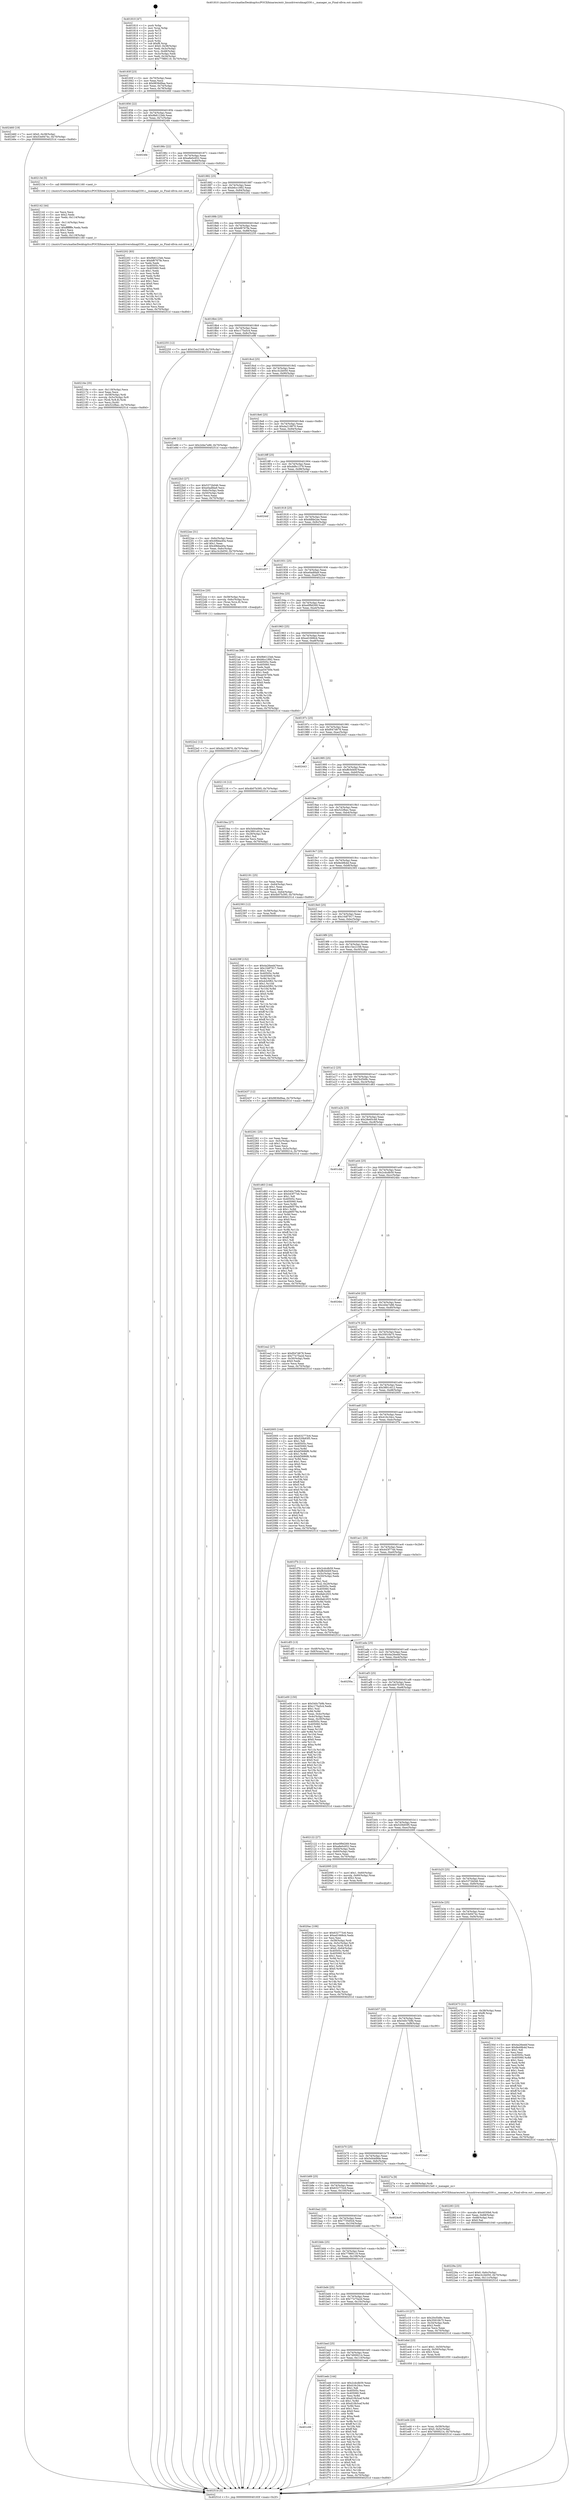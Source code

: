 digraph "0x401810" {
  label = "0x401810 (/mnt/c/Users/mathe/Desktop/tcc/POCII/binaries/extr_linuxdriversdmapl330.c__manager_ns_Final-ollvm.out::main(0))"
  labelloc = "t"
  node[shape=record]

  Entry [label="",width=0.3,height=0.3,shape=circle,fillcolor=black,style=filled]
  "0x40183f" [label="{
     0x40183f [23]\l
     | [instrs]\l
     &nbsp;&nbsp;0x40183f \<+3\>: mov -0x70(%rbp),%eax\l
     &nbsp;&nbsp;0x401842 \<+2\>: mov %eax,%ecx\l
     &nbsp;&nbsp;0x401844 \<+6\>: sub $0x9836d9aa,%ecx\l
     &nbsp;&nbsp;0x40184a \<+3\>: mov %eax,-0x74(%rbp)\l
     &nbsp;&nbsp;0x40184d \<+3\>: mov %ecx,-0x78(%rbp)\l
     &nbsp;&nbsp;0x401850 \<+6\>: je 0000000000402460 \<main+0xc50\>\l
  }"]
  "0x402460" [label="{
     0x402460 [19]\l
     | [instrs]\l
     &nbsp;&nbsp;0x402460 \<+7\>: movl $0x0,-0x38(%rbp)\l
     &nbsp;&nbsp;0x402467 \<+7\>: movl $0x53e9474c,-0x70(%rbp)\l
     &nbsp;&nbsp;0x40246e \<+5\>: jmp 000000000040251d \<main+0xd0d\>\l
  }"]
  "0x401856" [label="{
     0x401856 [22]\l
     | [instrs]\l
     &nbsp;&nbsp;0x401856 \<+5\>: jmp 000000000040185b \<main+0x4b\>\l
     &nbsp;&nbsp;0x40185b \<+3\>: mov -0x74(%rbp),%eax\l
     &nbsp;&nbsp;0x40185e \<+5\>: sub $0x9b6123eb,%eax\l
     &nbsp;&nbsp;0x401863 \<+3\>: mov %eax,-0x7c(%rbp)\l
     &nbsp;&nbsp;0x401866 \<+6\>: je 00000000004024fe \<main+0xcee\>\l
  }"]
  Exit [label="",width=0.3,height=0.3,shape=circle,fillcolor=black,style=filled,peripheries=2]
  "0x4024fe" [label="{
     0x4024fe\l
  }", style=dashed]
  "0x40186c" [label="{
     0x40186c [22]\l
     | [instrs]\l
     &nbsp;&nbsp;0x40186c \<+5\>: jmp 0000000000401871 \<main+0x61\>\l
     &nbsp;&nbsp;0x401871 \<+3\>: mov -0x74(%rbp),%eax\l
     &nbsp;&nbsp;0x401874 \<+5\>: sub $0xa8e0c652,%eax\l
     &nbsp;&nbsp;0x401879 \<+3\>: mov %eax,-0x80(%rbp)\l
     &nbsp;&nbsp;0x40187c \<+6\>: je 000000000040213d \<main+0x92d\>\l
  }"]
  "0x40239f" [label="{
     0x40239f [152]\l
     | [instrs]\l
     &nbsp;&nbsp;0x40239f \<+5\>: mov $0x4a26eebf,%ecx\l
     &nbsp;&nbsp;0x4023a4 \<+5\>: mov $0x10df7917,%edx\l
     &nbsp;&nbsp;0x4023a9 \<+3\>: mov $0x1,%sil\l
     &nbsp;&nbsp;0x4023ac \<+8\>: mov 0x40505c,%r8d\l
     &nbsp;&nbsp;0x4023b4 \<+8\>: mov 0x405060,%r9d\l
     &nbsp;&nbsp;0x4023bc \<+3\>: mov %r8d,%r10d\l
     &nbsp;&nbsp;0x4023bf \<+7\>: add $0xdcb5f62,%r10d\l
     &nbsp;&nbsp;0x4023c6 \<+4\>: sub $0x1,%r10d\l
     &nbsp;&nbsp;0x4023ca \<+7\>: sub $0xdcb5f62,%r10d\l
     &nbsp;&nbsp;0x4023d1 \<+4\>: imul %r10d,%r8d\l
     &nbsp;&nbsp;0x4023d5 \<+4\>: and $0x1,%r8d\l
     &nbsp;&nbsp;0x4023d9 \<+4\>: cmp $0x0,%r8d\l
     &nbsp;&nbsp;0x4023dd \<+4\>: sete %r11b\l
     &nbsp;&nbsp;0x4023e1 \<+4\>: cmp $0xa,%r9d\l
     &nbsp;&nbsp;0x4023e5 \<+3\>: setl %bl\l
     &nbsp;&nbsp;0x4023e8 \<+3\>: mov %r11b,%r14b\l
     &nbsp;&nbsp;0x4023eb \<+4\>: xor $0xff,%r14b\l
     &nbsp;&nbsp;0x4023ef \<+3\>: mov %bl,%r15b\l
     &nbsp;&nbsp;0x4023f2 \<+4\>: xor $0xff,%r15b\l
     &nbsp;&nbsp;0x4023f6 \<+4\>: xor $0x1,%sil\l
     &nbsp;&nbsp;0x4023fa \<+3\>: mov %r14b,%r12b\l
     &nbsp;&nbsp;0x4023fd \<+4\>: and $0xff,%r12b\l
     &nbsp;&nbsp;0x402401 \<+3\>: and %sil,%r11b\l
     &nbsp;&nbsp;0x402404 \<+3\>: mov %r15b,%r13b\l
     &nbsp;&nbsp;0x402407 \<+4\>: and $0xff,%r13b\l
     &nbsp;&nbsp;0x40240b \<+3\>: and %sil,%bl\l
     &nbsp;&nbsp;0x40240e \<+3\>: or %r11b,%r12b\l
     &nbsp;&nbsp;0x402411 \<+3\>: or %bl,%r13b\l
     &nbsp;&nbsp;0x402414 \<+3\>: xor %r13b,%r12b\l
     &nbsp;&nbsp;0x402417 \<+3\>: or %r15b,%r14b\l
     &nbsp;&nbsp;0x40241a \<+4\>: xor $0xff,%r14b\l
     &nbsp;&nbsp;0x40241e \<+4\>: or $0x1,%sil\l
     &nbsp;&nbsp;0x402422 \<+3\>: and %sil,%r14b\l
     &nbsp;&nbsp;0x402425 \<+3\>: or %r14b,%r12b\l
     &nbsp;&nbsp;0x402428 \<+4\>: test $0x1,%r12b\l
     &nbsp;&nbsp;0x40242c \<+3\>: cmovne %edx,%ecx\l
     &nbsp;&nbsp;0x40242f \<+3\>: mov %ecx,-0x70(%rbp)\l
     &nbsp;&nbsp;0x402432 \<+5\>: jmp 000000000040251d \<main+0xd0d\>\l
  }"]
  "0x40213d" [label="{
     0x40213d [5]\l
     | [instrs]\l
     &nbsp;&nbsp;0x40213d \<+5\>: call 0000000000401160 \<next_i\>\l
     | [calls]\l
     &nbsp;&nbsp;0x401160 \{1\} (/mnt/c/Users/mathe/Desktop/tcc/POCII/binaries/extr_linuxdriversdmapl330.c__manager_ns_Final-ollvm.out::next_i)\l
  }"]
  "0x401882" [label="{
     0x401882 [25]\l
     | [instrs]\l
     &nbsp;&nbsp;0x401882 \<+5\>: jmp 0000000000401887 \<main+0x77\>\l
     &nbsp;&nbsp;0x401887 \<+3\>: mov -0x74(%rbp),%eax\l
     &nbsp;&nbsp;0x40188a \<+5\>: sub $0xb6cc1892,%eax\l
     &nbsp;&nbsp;0x40188f \<+6\>: mov %eax,-0x84(%rbp)\l
     &nbsp;&nbsp;0x401895 \<+6\>: je 0000000000402202 \<main+0x9f2\>\l
  }"]
  "0x4022e2" [label="{
     0x4022e2 [12]\l
     | [instrs]\l
     &nbsp;&nbsp;0x4022e2 \<+7\>: movl $0xda219870,-0x70(%rbp)\l
     &nbsp;&nbsp;0x4022e9 \<+5\>: jmp 000000000040251d \<main+0xd0d\>\l
  }"]
  "0x402202" [label="{
     0x402202 [83]\l
     | [instrs]\l
     &nbsp;&nbsp;0x402202 \<+5\>: mov $0x9b6123eb,%eax\l
     &nbsp;&nbsp;0x402207 \<+5\>: mov $0xbf6767fe,%ecx\l
     &nbsp;&nbsp;0x40220c \<+2\>: xor %edx,%edx\l
     &nbsp;&nbsp;0x40220e \<+7\>: mov 0x40505c,%esi\l
     &nbsp;&nbsp;0x402215 \<+7\>: mov 0x405060,%edi\l
     &nbsp;&nbsp;0x40221c \<+3\>: sub $0x1,%edx\l
     &nbsp;&nbsp;0x40221f \<+3\>: mov %esi,%r8d\l
     &nbsp;&nbsp;0x402222 \<+3\>: add %edx,%r8d\l
     &nbsp;&nbsp;0x402225 \<+4\>: imul %r8d,%esi\l
     &nbsp;&nbsp;0x402229 \<+3\>: and $0x1,%esi\l
     &nbsp;&nbsp;0x40222c \<+3\>: cmp $0x0,%esi\l
     &nbsp;&nbsp;0x40222f \<+4\>: sete %r9b\l
     &nbsp;&nbsp;0x402233 \<+3\>: cmp $0xa,%edi\l
     &nbsp;&nbsp;0x402236 \<+4\>: setl %r10b\l
     &nbsp;&nbsp;0x40223a \<+3\>: mov %r9b,%r11b\l
     &nbsp;&nbsp;0x40223d \<+3\>: and %r10b,%r11b\l
     &nbsp;&nbsp;0x402240 \<+3\>: xor %r10b,%r9b\l
     &nbsp;&nbsp;0x402243 \<+3\>: or %r9b,%r11b\l
     &nbsp;&nbsp;0x402246 \<+4\>: test $0x1,%r11b\l
     &nbsp;&nbsp;0x40224a \<+3\>: cmovne %ecx,%eax\l
     &nbsp;&nbsp;0x40224d \<+3\>: mov %eax,-0x70(%rbp)\l
     &nbsp;&nbsp;0x402250 \<+5\>: jmp 000000000040251d \<main+0xd0d\>\l
  }"]
  "0x40189b" [label="{
     0x40189b [25]\l
     | [instrs]\l
     &nbsp;&nbsp;0x40189b \<+5\>: jmp 00000000004018a0 \<main+0x90\>\l
     &nbsp;&nbsp;0x4018a0 \<+3\>: mov -0x74(%rbp),%eax\l
     &nbsp;&nbsp;0x4018a3 \<+5\>: sub $0xbf6767fe,%eax\l
     &nbsp;&nbsp;0x4018a8 \<+6\>: mov %eax,-0x88(%rbp)\l
     &nbsp;&nbsp;0x4018ae \<+6\>: je 0000000000402255 \<main+0xa45\>\l
  }"]
  "0x40229a" [label="{
     0x40229a [25]\l
     | [instrs]\l
     &nbsp;&nbsp;0x40229a \<+7\>: movl $0x0,-0x6c(%rbp)\l
     &nbsp;&nbsp;0x4022a1 \<+7\>: movl $0xc3c2b050,-0x70(%rbp)\l
     &nbsp;&nbsp;0x4022a8 \<+6\>: mov %eax,-0x11c(%rbp)\l
     &nbsp;&nbsp;0x4022ae \<+5\>: jmp 000000000040251d \<main+0xd0d\>\l
  }"]
  "0x402255" [label="{
     0x402255 [12]\l
     | [instrs]\l
     &nbsp;&nbsp;0x402255 \<+7\>: movl $0x15ec2168,-0x70(%rbp)\l
     &nbsp;&nbsp;0x40225c \<+5\>: jmp 000000000040251d \<main+0xd0d\>\l
  }"]
  "0x4018b4" [label="{
     0x4018b4 [25]\l
     | [instrs]\l
     &nbsp;&nbsp;0x4018b4 \<+5\>: jmp 00000000004018b9 \<main+0xa9\>\l
     &nbsp;&nbsp;0x4018b9 \<+3\>: mov -0x74(%rbp),%eax\l
     &nbsp;&nbsp;0x4018bc \<+5\>: sub $0xc175a5c4,%eax\l
     &nbsp;&nbsp;0x4018c1 \<+6\>: mov %eax,-0x8c(%rbp)\l
     &nbsp;&nbsp;0x4018c7 \<+6\>: je 0000000000401e96 \<main+0x686\>\l
  }"]
  "0x402283" [label="{
     0x402283 [23]\l
     | [instrs]\l
     &nbsp;&nbsp;0x402283 \<+10\>: movabs $0x4030b6,%rdi\l
     &nbsp;&nbsp;0x40228d \<+3\>: mov %eax,-0x68(%rbp)\l
     &nbsp;&nbsp;0x402290 \<+3\>: mov -0x68(%rbp),%esi\l
     &nbsp;&nbsp;0x402293 \<+2\>: mov $0x0,%al\l
     &nbsp;&nbsp;0x402295 \<+5\>: call 0000000000401040 \<printf@plt\>\l
     | [calls]\l
     &nbsp;&nbsp;0x401040 \{1\} (unknown)\l
  }"]
  "0x401e96" [label="{
     0x401e96 [12]\l
     | [instrs]\l
     &nbsp;&nbsp;0x401e96 \<+7\>: movl $0x2d4e7e86,-0x70(%rbp)\l
     &nbsp;&nbsp;0x401e9d \<+5\>: jmp 000000000040251d \<main+0xd0d\>\l
  }"]
  "0x4018cd" [label="{
     0x4018cd [25]\l
     | [instrs]\l
     &nbsp;&nbsp;0x4018cd \<+5\>: jmp 00000000004018d2 \<main+0xc2\>\l
     &nbsp;&nbsp;0x4018d2 \<+3\>: mov -0x74(%rbp),%eax\l
     &nbsp;&nbsp;0x4018d5 \<+5\>: sub $0xc3c2b050,%eax\l
     &nbsp;&nbsp;0x4018da \<+6\>: mov %eax,-0x90(%rbp)\l
     &nbsp;&nbsp;0x4018e0 \<+6\>: je 00000000004022b3 \<main+0xaa3\>\l
  }"]
  "0x40216e" [label="{
     0x40216e [35]\l
     | [instrs]\l
     &nbsp;&nbsp;0x40216e \<+6\>: mov -0x118(%rbp),%ecx\l
     &nbsp;&nbsp;0x402174 \<+3\>: imul %eax,%ecx\l
     &nbsp;&nbsp;0x402177 \<+4\>: mov -0x58(%rbp),%rdi\l
     &nbsp;&nbsp;0x40217b \<+4\>: movslq -0x5c(%rbp),%r8\l
     &nbsp;&nbsp;0x40217f \<+4\>: mov (%rdi,%r8,8),%rdi\l
     &nbsp;&nbsp;0x402183 \<+2\>: mov %ecx,(%rdi)\l
     &nbsp;&nbsp;0x402185 \<+7\>: movl $0x522fbec,-0x70(%rbp)\l
     &nbsp;&nbsp;0x40218c \<+5\>: jmp 000000000040251d \<main+0xd0d\>\l
  }"]
  "0x4022b3" [label="{
     0x4022b3 [27]\l
     | [instrs]\l
     &nbsp;&nbsp;0x4022b3 \<+5\>: mov $0x5372b046,%eax\l
     &nbsp;&nbsp;0x4022b8 \<+5\>: mov $0xe0adfda9,%ecx\l
     &nbsp;&nbsp;0x4022bd \<+3\>: mov -0x6c(%rbp),%edx\l
     &nbsp;&nbsp;0x4022c0 \<+3\>: cmp -0x50(%rbp),%edx\l
     &nbsp;&nbsp;0x4022c3 \<+3\>: cmovl %ecx,%eax\l
     &nbsp;&nbsp;0x4022c6 \<+3\>: mov %eax,-0x70(%rbp)\l
     &nbsp;&nbsp;0x4022c9 \<+5\>: jmp 000000000040251d \<main+0xd0d\>\l
  }"]
  "0x4018e6" [label="{
     0x4018e6 [25]\l
     | [instrs]\l
     &nbsp;&nbsp;0x4018e6 \<+5\>: jmp 00000000004018eb \<main+0xdb\>\l
     &nbsp;&nbsp;0x4018eb \<+3\>: mov -0x74(%rbp),%eax\l
     &nbsp;&nbsp;0x4018ee \<+5\>: sub $0xda219870,%eax\l
     &nbsp;&nbsp;0x4018f3 \<+6\>: mov %eax,-0x94(%rbp)\l
     &nbsp;&nbsp;0x4018f9 \<+6\>: je 00000000004022ee \<main+0xade\>\l
  }"]
  "0x402142" [label="{
     0x402142 [44]\l
     | [instrs]\l
     &nbsp;&nbsp;0x402142 \<+2\>: xor %ecx,%ecx\l
     &nbsp;&nbsp;0x402144 \<+5\>: mov $0x2,%edx\l
     &nbsp;&nbsp;0x402149 \<+6\>: mov %edx,-0x114(%rbp)\l
     &nbsp;&nbsp;0x40214f \<+1\>: cltd\l
     &nbsp;&nbsp;0x402150 \<+6\>: mov -0x114(%rbp),%esi\l
     &nbsp;&nbsp;0x402156 \<+2\>: idiv %esi\l
     &nbsp;&nbsp;0x402158 \<+6\>: imul $0xfffffffe,%edx,%edx\l
     &nbsp;&nbsp;0x40215e \<+3\>: sub $0x1,%ecx\l
     &nbsp;&nbsp;0x402161 \<+2\>: sub %ecx,%edx\l
     &nbsp;&nbsp;0x402163 \<+6\>: mov %edx,-0x118(%rbp)\l
     &nbsp;&nbsp;0x402169 \<+5\>: call 0000000000401160 \<next_i\>\l
     | [calls]\l
     &nbsp;&nbsp;0x401160 \{1\} (/mnt/c/Users/mathe/Desktop/tcc/POCII/binaries/extr_linuxdriversdmapl330.c__manager_ns_Final-ollvm.out::next_i)\l
  }"]
  "0x4022ee" [label="{
     0x4022ee [31]\l
     | [instrs]\l
     &nbsp;&nbsp;0x4022ee \<+3\>: mov -0x6c(%rbp),%eax\l
     &nbsp;&nbsp;0x4022f1 \<+5\>: add $0x49bba40a,%eax\l
     &nbsp;&nbsp;0x4022f6 \<+3\>: add $0x1,%eax\l
     &nbsp;&nbsp;0x4022f9 \<+5\>: sub $0x49bba40a,%eax\l
     &nbsp;&nbsp;0x4022fe \<+3\>: mov %eax,-0x6c(%rbp)\l
     &nbsp;&nbsp;0x402301 \<+7\>: movl $0xc3c2b050,-0x70(%rbp)\l
     &nbsp;&nbsp;0x402308 \<+5\>: jmp 000000000040251d \<main+0xd0d\>\l
  }"]
  "0x4018ff" [label="{
     0x4018ff [25]\l
     | [instrs]\l
     &nbsp;&nbsp;0x4018ff \<+5\>: jmp 0000000000401904 \<main+0xf4\>\l
     &nbsp;&nbsp;0x401904 \<+3\>: mov -0x74(%rbp),%eax\l
     &nbsp;&nbsp;0x401907 \<+5\>: sub $0xdd9c1379,%eax\l
     &nbsp;&nbsp;0x40190c \<+6\>: mov %eax,-0x98(%rbp)\l
     &nbsp;&nbsp;0x401912 \<+6\>: je 000000000040244f \<main+0xc3f\>\l
  }"]
  "0x4020ac" [label="{
     0x4020ac [106]\l
     | [instrs]\l
     &nbsp;&nbsp;0x4020ac \<+5\>: mov $0x632773c6,%ecx\l
     &nbsp;&nbsp;0x4020b1 \<+5\>: mov $0xed1668cb,%edx\l
     &nbsp;&nbsp;0x4020b6 \<+2\>: xor %esi,%esi\l
     &nbsp;&nbsp;0x4020b8 \<+4\>: mov -0x58(%rbp),%rdi\l
     &nbsp;&nbsp;0x4020bc \<+4\>: movslq -0x5c(%rbp),%r8\l
     &nbsp;&nbsp;0x4020c0 \<+4\>: mov %rax,(%rdi,%r8,8)\l
     &nbsp;&nbsp;0x4020c4 \<+7\>: movl $0x0,-0x64(%rbp)\l
     &nbsp;&nbsp;0x4020cb \<+8\>: mov 0x40505c,%r9d\l
     &nbsp;&nbsp;0x4020d3 \<+8\>: mov 0x405060,%r10d\l
     &nbsp;&nbsp;0x4020db \<+3\>: sub $0x1,%esi\l
     &nbsp;&nbsp;0x4020de \<+3\>: mov %r9d,%r11d\l
     &nbsp;&nbsp;0x4020e1 \<+3\>: add %esi,%r11d\l
     &nbsp;&nbsp;0x4020e4 \<+4\>: imul %r11d,%r9d\l
     &nbsp;&nbsp;0x4020e8 \<+4\>: and $0x1,%r9d\l
     &nbsp;&nbsp;0x4020ec \<+4\>: cmp $0x0,%r9d\l
     &nbsp;&nbsp;0x4020f0 \<+3\>: sete %bl\l
     &nbsp;&nbsp;0x4020f3 \<+4\>: cmp $0xa,%r10d\l
     &nbsp;&nbsp;0x4020f7 \<+4\>: setl %r14b\l
     &nbsp;&nbsp;0x4020fb \<+3\>: mov %bl,%r15b\l
     &nbsp;&nbsp;0x4020fe \<+3\>: and %r14b,%r15b\l
     &nbsp;&nbsp;0x402101 \<+3\>: xor %r14b,%bl\l
     &nbsp;&nbsp;0x402104 \<+3\>: or %bl,%r15b\l
     &nbsp;&nbsp;0x402107 \<+4\>: test $0x1,%r15b\l
     &nbsp;&nbsp;0x40210b \<+3\>: cmovne %edx,%ecx\l
     &nbsp;&nbsp;0x40210e \<+3\>: mov %ecx,-0x70(%rbp)\l
     &nbsp;&nbsp;0x402111 \<+5\>: jmp 000000000040251d \<main+0xd0d\>\l
  }"]
  "0x40244f" [label="{
     0x40244f\l
  }", style=dashed]
  "0x401918" [label="{
     0x401918 [25]\l
     | [instrs]\l
     &nbsp;&nbsp;0x401918 \<+5\>: jmp 000000000040191d \<main+0x10d\>\l
     &nbsp;&nbsp;0x40191d \<+3\>: mov -0x74(%rbp),%eax\l
     &nbsp;&nbsp;0x401920 \<+5\>: sub $0xddfde2ae,%eax\l
     &nbsp;&nbsp;0x401925 \<+6\>: mov %eax,-0x9c(%rbp)\l
     &nbsp;&nbsp;0x40192b \<+6\>: je 0000000000401d57 \<main+0x547\>\l
  }"]
  "0x401c06" [label="{
     0x401c06\l
  }", style=dashed]
  "0x401d57" [label="{
     0x401d57\l
  }", style=dashed]
  "0x401931" [label="{
     0x401931 [25]\l
     | [instrs]\l
     &nbsp;&nbsp;0x401931 \<+5\>: jmp 0000000000401936 \<main+0x126\>\l
     &nbsp;&nbsp;0x401936 \<+3\>: mov -0x74(%rbp),%eax\l
     &nbsp;&nbsp;0x401939 \<+5\>: sub $0xe0adfda9,%eax\l
     &nbsp;&nbsp;0x40193e \<+6\>: mov %eax,-0xa0(%rbp)\l
     &nbsp;&nbsp;0x401944 \<+6\>: je 00000000004022ce \<main+0xabe\>\l
  }"]
  "0x401eeb" [label="{
     0x401eeb [144]\l
     | [instrs]\l
     &nbsp;&nbsp;0x401eeb \<+5\>: mov $0x2cdcdb59,%eax\l
     &nbsp;&nbsp;0x401ef0 \<+5\>: mov $0x416c34cc,%ecx\l
     &nbsp;&nbsp;0x401ef5 \<+2\>: mov $0x1,%dl\l
     &nbsp;&nbsp;0x401ef7 \<+7\>: mov 0x40505c,%esi\l
     &nbsp;&nbsp;0x401efe \<+7\>: mov 0x405060,%edi\l
     &nbsp;&nbsp;0x401f05 \<+3\>: mov %esi,%r8d\l
     &nbsp;&nbsp;0x401f08 \<+7\>: add $0xd10b3cef,%r8d\l
     &nbsp;&nbsp;0x401f0f \<+4\>: sub $0x1,%r8d\l
     &nbsp;&nbsp;0x401f13 \<+7\>: sub $0xd10b3cef,%r8d\l
     &nbsp;&nbsp;0x401f1a \<+4\>: imul %r8d,%esi\l
     &nbsp;&nbsp;0x401f1e \<+3\>: and $0x1,%esi\l
     &nbsp;&nbsp;0x401f21 \<+3\>: cmp $0x0,%esi\l
     &nbsp;&nbsp;0x401f24 \<+4\>: sete %r9b\l
     &nbsp;&nbsp;0x401f28 \<+3\>: cmp $0xa,%edi\l
     &nbsp;&nbsp;0x401f2b \<+4\>: setl %r10b\l
     &nbsp;&nbsp;0x401f2f \<+3\>: mov %r9b,%r11b\l
     &nbsp;&nbsp;0x401f32 \<+4\>: xor $0xff,%r11b\l
     &nbsp;&nbsp;0x401f36 \<+3\>: mov %r10b,%bl\l
     &nbsp;&nbsp;0x401f39 \<+3\>: xor $0xff,%bl\l
     &nbsp;&nbsp;0x401f3c \<+3\>: xor $0x0,%dl\l
     &nbsp;&nbsp;0x401f3f \<+3\>: mov %r11b,%r14b\l
     &nbsp;&nbsp;0x401f42 \<+4\>: and $0x0,%r14b\l
     &nbsp;&nbsp;0x401f46 \<+3\>: and %dl,%r9b\l
     &nbsp;&nbsp;0x401f49 \<+3\>: mov %bl,%r15b\l
     &nbsp;&nbsp;0x401f4c \<+4\>: and $0x0,%r15b\l
     &nbsp;&nbsp;0x401f50 \<+3\>: and %dl,%r10b\l
     &nbsp;&nbsp;0x401f53 \<+3\>: or %r9b,%r14b\l
     &nbsp;&nbsp;0x401f56 \<+3\>: or %r10b,%r15b\l
     &nbsp;&nbsp;0x401f59 \<+3\>: xor %r15b,%r14b\l
     &nbsp;&nbsp;0x401f5c \<+3\>: or %bl,%r11b\l
     &nbsp;&nbsp;0x401f5f \<+4\>: xor $0xff,%r11b\l
     &nbsp;&nbsp;0x401f63 \<+3\>: or $0x0,%dl\l
     &nbsp;&nbsp;0x401f66 \<+3\>: and %dl,%r11b\l
     &nbsp;&nbsp;0x401f69 \<+3\>: or %r11b,%r14b\l
     &nbsp;&nbsp;0x401f6c \<+4\>: test $0x1,%r14b\l
     &nbsp;&nbsp;0x401f70 \<+3\>: cmovne %ecx,%eax\l
     &nbsp;&nbsp;0x401f73 \<+3\>: mov %eax,-0x70(%rbp)\l
     &nbsp;&nbsp;0x401f76 \<+5\>: jmp 000000000040251d \<main+0xd0d\>\l
  }"]
  "0x4022ce" [label="{
     0x4022ce [20]\l
     | [instrs]\l
     &nbsp;&nbsp;0x4022ce \<+4\>: mov -0x58(%rbp),%rax\l
     &nbsp;&nbsp;0x4022d2 \<+4\>: movslq -0x6c(%rbp),%rcx\l
     &nbsp;&nbsp;0x4022d6 \<+4\>: mov (%rax,%rcx,8),%rax\l
     &nbsp;&nbsp;0x4022da \<+3\>: mov %rax,%rdi\l
     &nbsp;&nbsp;0x4022dd \<+5\>: call 0000000000401030 \<free@plt\>\l
     | [calls]\l
     &nbsp;&nbsp;0x401030 \{1\} (unknown)\l
  }"]
  "0x40194a" [label="{
     0x40194a [25]\l
     | [instrs]\l
     &nbsp;&nbsp;0x40194a \<+5\>: jmp 000000000040194f \<main+0x13f\>\l
     &nbsp;&nbsp;0x40194f \<+3\>: mov -0x74(%rbp),%eax\l
     &nbsp;&nbsp;0x401952 \<+5\>: sub $0xe0f9d269,%eax\l
     &nbsp;&nbsp;0x401957 \<+6\>: mov %eax,-0xa4(%rbp)\l
     &nbsp;&nbsp;0x40195d \<+6\>: je 00000000004021aa \<main+0x99a\>\l
  }"]
  "0x401ed4" [label="{
     0x401ed4 [23]\l
     | [instrs]\l
     &nbsp;&nbsp;0x401ed4 \<+4\>: mov %rax,-0x58(%rbp)\l
     &nbsp;&nbsp;0x401ed8 \<+7\>: movl $0x0,-0x5c(%rbp)\l
     &nbsp;&nbsp;0x401edf \<+7\>: movl $0x7d009214,-0x70(%rbp)\l
     &nbsp;&nbsp;0x401ee6 \<+5\>: jmp 000000000040251d \<main+0xd0d\>\l
  }"]
  "0x4021aa" [label="{
     0x4021aa [88]\l
     | [instrs]\l
     &nbsp;&nbsp;0x4021aa \<+5\>: mov $0x9b6123eb,%eax\l
     &nbsp;&nbsp;0x4021af \<+5\>: mov $0xb6cc1892,%ecx\l
     &nbsp;&nbsp;0x4021b4 \<+7\>: mov 0x40505c,%edx\l
     &nbsp;&nbsp;0x4021bb \<+7\>: mov 0x405060,%esi\l
     &nbsp;&nbsp;0x4021c2 \<+2\>: mov %edx,%edi\l
     &nbsp;&nbsp;0x4021c4 \<+6\>: add $0xae547b0e,%edi\l
     &nbsp;&nbsp;0x4021ca \<+3\>: sub $0x1,%edi\l
     &nbsp;&nbsp;0x4021cd \<+6\>: sub $0xae547b0e,%edi\l
     &nbsp;&nbsp;0x4021d3 \<+3\>: imul %edi,%edx\l
     &nbsp;&nbsp;0x4021d6 \<+3\>: and $0x1,%edx\l
     &nbsp;&nbsp;0x4021d9 \<+3\>: cmp $0x0,%edx\l
     &nbsp;&nbsp;0x4021dc \<+4\>: sete %r8b\l
     &nbsp;&nbsp;0x4021e0 \<+3\>: cmp $0xa,%esi\l
     &nbsp;&nbsp;0x4021e3 \<+4\>: setl %r9b\l
     &nbsp;&nbsp;0x4021e7 \<+3\>: mov %r8b,%r10b\l
     &nbsp;&nbsp;0x4021ea \<+3\>: and %r9b,%r10b\l
     &nbsp;&nbsp;0x4021ed \<+3\>: xor %r9b,%r8b\l
     &nbsp;&nbsp;0x4021f0 \<+3\>: or %r8b,%r10b\l
     &nbsp;&nbsp;0x4021f3 \<+4\>: test $0x1,%r10b\l
     &nbsp;&nbsp;0x4021f7 \<+3\>: cmovne %ecx,%eax\l
     &nbsp;&nbsp;0x4021fa \<+3\>: mov %eax,-0x70(%rbp)\l
     &nbsp;&nbsp;0x4021fd \<+5\>: jmp 000000000040251d \<main+0xd0d\>\l
  }"]
  "0x401963" [label="{
     0x401963 [25]\l
     | [instrs]\l
     &nbsp;&nbsp;0x401963 \<+5\>: jmp 0000000000401968 \<main+0x158\>\l
     &nbsp;&nbsp;0x401968 \<+3\>: mov -0x74(%rbp),%eax\l
     &nbsp;&nbsp;0x40196b \<+5\>: sub $0xed1668cb,%eax\l
     &nbsp;&nbsp;0x401970 \<+6\>: mov %eax,-0xa8(%rbp)\l
     &nbsp;&nbsp;0x401976 \<+6\>: je 0000000000402116 \<main+0x906\>\l
  }"]
  "0x401bed" [label="{
     0x401bed [25]\l
     | [instrs]\l
     &nbsp;&nbsp;0x401bed \<+5\>: jmp 0000000000401bf2 \<main+0x3e2\>\l
     &nbsp;&nbsp;0x401bf2 \<+3\>: mov -0x74(%rbp),%eax\l
     &nbsp;&nbsp;0x401bf5 \<+5\>: sub $0x7d009214,%eax\l
     &nbsp;&nbsp;0x401bfa \<+6\>: mov %eax,-0x110(%rbp)\l
     &nbsp;&nbsp;0x401c00 \<+6\>: je 0000000000401eeb \<main+0x6db\>\l
  }"]
  "0x402116" [label="{
     0x402116 [12]\l
     | [instrs]\l
     &nbsp;&nbsp;0x402116 \<+7\>: movl $0x4b07b395,-0x70(%rbp)\l
     &nbsp;&nbsp;0x40211d \<+5\>: jmp 000000000040251d \<main+0xd0d\>\l
  }"]
  "0x40197c" [label="{
     0x40197c [25]\l
     | [instrs]\l
     &nbsp;&nbsp;0x40197c \<+5\>: jmp 0000000000401981 \<main+0x171\>\l
     &nbsp;&nbsp;0x401981 \<+3\>: mov -0x74(%rbp),%eax\l
     &nbsp;&nbsp;0x401984 \<+5\>: sub $0xf047d678,%eax\l
     &nbsp;&nbsp;0x401989 \<+6\>: mov %eax,-0xac(%rbp)\l
     &nbsp;&nbsp;0x40198f \<+6\>: je 0000000000402443 \<main+0xc33\>\l
  }"]
  "0x401ebd" [label="{
     0x401ebd [23]\l
     | [instrs]\l
     &nbsp;&nbsp;0x401ebd \<+7\>: movl $0x1,-0x50(%rbp)\l
     &nbsp;&nbsp;0x401ec4 \<+4\>: movslq -0x50(%rbp),%rax\l
     &nbsp;&nbsp;0x401ec8 \<+4\>: shl $0x3,%rax\l
     &nbsp;&nbsp;0x401ecc \<+3\>: mov %rax,%rdi\l
     &nbsp;&nbsp;0x401ecf \<+5\>: call 0000000000401050 \<malloc@plt\>\l
     | [calls]\l
     &nbsp;&nbsp;0x401050 \{1\} (unknown)\l
  }"]
  "0x402443" [label="{
     0x402443\l
  }", style=dashed]
  "0x401995" [label="{
     0x401995 [25]\l
     | [instrs]\l
     &nbsp;&nbsp;0x401995 \<+5\>: jmp 000000000040199a \<main+0x18a\>\l
     &nbsp;&nbsp;0x40199a \<+3\>: mov -0x74(%rbp),%eax\l
     &nbsp;&nbsp;0x40199d \<+5\>: sub $0xffc0d40f,%eax\l
     &nbsp;&nbsp;0x4019a2 \<+6\>: mov %eax,-0xb0(%rbp)\l
     &nbsp;&nbsp;0x4019a8 \<+6\>: je 0000000000401fea \<main+0x7da\>\l
  }"]
  "0x401e00" [label="{
     0x401e00 [150]\l
     | [instrs]\l
     &nbsp;&nbsp;0x401e00 \<+5\>: mov $0x540c7b9b,%ecx\l
     &nbsp;&nbsp;0x401e05 \<+5\>: mov $0xc175a5c4,%edx\l
     &nbsp;&nbsp;0x401e0a \<+3\>: mov $0x1,%sil\l
     &nbsp;&nbsp;0x401e0d \<+3\>: xor %r8d,%r8d\l
     &nbsp;&nbsp;0x401e10 \<+3\>: mov %eax,-0x4c(%rbp)\l
     &nbsp;&nbsp;0x401e13 \<+3\>: mov -0x4c(%rbp),%eax\l
     &nbsp;&nbsp;0x401e16 \<+3\>: mov %eax,-0x30(%rbp)\l
     &nbsp;&nbsp;0x401e19 \<+7\>: mov 0x40505c,%eax\l
     &nbsp;&nbsp;0x401e20 \<+8\>: mov 0x405060,%r9d\l
     &nbsp;&nbsp;0x401e28 \<+4\>: sub $0x1,%r8d\l
     &nbsp;&nbsp;0x401e2c \<+3\>: mov %eax,%r10d\l
     &nbsp;&nbsp;0x401e2f \<+3\>: add %r8d,%r10d\l
     &nbsp;&nbsp;0x401e32 \<+4\>: imul %r10d,%eax\l
     &nbsp;&nbsp;0x401e36 \<+3\>: and $0x1,%eax\l
     &nbsp;&nbsp;0x401e39 \<+3\>: cmp $0x0,%eax\l
     &nbsp;&nbsp;0x401e3c \<+4\>: sete %r11b\l
     &nbsp;&nbsp;0x401e40 \<+4\>: cmp $0xa,%r9d\l
     &nbsp;&nbsp;0x401e44 \<+3\>: setl %bl\l
     &nbsp;&nbsp;0x401e47 \<+3\>: mov %r11b,%r14b\l
     &nbsp;&nbsp;0x401e4a \<+4\>: xor $0xff,%r14b\l
     &nbsp;&nbsp;0x401e4e \<+3\>: mov %bl,%r15b\l
     &nbsp;&nbsp;0x401e51 \<+4\>: xor $0xff,%r15b\l
     &nbsp;&nbsp;0x401e55 \<+4\>: xor $0x0,%sil\l
     &nbsp;&nbsp;0x401e59 \<+3\>: mov %r14b,%r12b\l
     &nbsp;&nbsp;0x401e5c \<+4\>: and $0x0,%r12b\l
     &nbsp;&nbsp;0x401e60 \<+3\>: and %sil,%r11b\l
     &nbsp;&nbsp;0x401e63 \<+3\>: mov %r15b,%r13b\l
     &nbsp;&nbsp;0x401e66 \<+4\>: and $0x0,%r13b\l
     &nbsp;&nbsp;0x401e6a \<+3\>: and %sil,%bl\l
     &nbsp;&nbsp;0x401e6d \<+3\>: or %r11b,%r12b\l
     &nbsp;&nbsp;0x401e70 \<+3\>: or %bl,%r13b\l
     &nbsp;&nbsp;0x401e73 \<+3\>: xor %r13b,%r12b\l
     &nbsp;&nbsp;0x401e76 \<+3\>: or %r15b,%r14b\l
     &nbsp;&nbsp;0x401e79 \<+4\>: xor $0xff,%r14b\l
     &nbsp;&nbsp;0x401e7d \<+4\>: or $0x0,%sil\l
     &nbsp;&nbsp;0x401e81 \<+3\>: and %sil,%r14b\l
     &nbsp;&nbsp;0x401e84 \<+3\>: or %r14b,%r12b\l
     &nbsp;&nbsp;0x401e87 \<+4\>: test $0x1,%r12b\l
     &nbsp;&nbsp;0x401e8b \<+3\>: cmovne %edx,%ecx\l
     &nbsp;&nbsp;0x401e8e \<+3\>: mov %ecx,-0x70(%rbp)\l
     &nbsp;&nbsp;0x401e91 \<+5\>: jmp 000000000040251d \<main+0xd0d\>\l
  }"]
  "0x401fea" [label="{
     0x401fea [27]\l
     | [instrs]\l
     &nbsp;&nbsp;0x401fea \<+5\>: mov $0x5d44d9de,%eax\l
     &nbsp;&nbsp;0x401fef \<+5\>: mov $0x3891c612,%ecx\l
     &nbsp;&nbsp;0x401ff4 \<+3\>: mov -0x29(%rbp),%dl\l
     &nbsp;&nbsp;0x401ff7 \<+3\>: test $0x1,%dl\l
     &nbsp;&nbsp;0x401ffa \<+3\>: cmovne %ecx,%eax\l
     &nbsp;&nbsp;0x401ffd \<+3\>: mov %eax,-0x70(%rbp)\l
     &nbsp;&nbsp;0x402000 \<+5\>: jmp 000000000040251d \<main+0xd0d\>\l
  }"]
  "0x4019ae" [label="{
     0x4019ae [25]\l
     | [instrs]\l
     &nbsp;&nbsp;0x4019ae \<+5\>: jmp 00000000004019b3 \<main+0x1a3\>\l
     &nbsp;&nbsp;0x4019b3 \<+3\>: mov -0x74(%rbp),%eax\l
     &nbsp;&nbsp;0x4019b6 \<+5\>: sub $0x522fbec,%eax\l
     &nbsp;&nbsp;0x4019bb \<+6\>: mov %eax,-0xb4(%rbp)\l
     &nbsp;&nbsp;0x4019c1 \<+6\>: je 0000000000402191 \<main+0x981\>\l
  }"]
  "0x401810" [label="{
     0x401810 [47]\l
     | [instrs]\l
     &nbsp;&nbsp;0x401810 \<+1\>: push %rbp\l
     &nbsp;&nbsp;0x401811 \<+3\>: mov %rsp,%rbp\l
     &nbsp;&nbsp;0x401814 \<+2\>: push %r15\l
     &nbsp;&nbsp;0x401816 \<+2\>: push %r14\l
     &nbsp;&nbsp;0x401818 \<+2\>: push %r13\l
     &nbsp;&nbsp;0x40181a \<+2\>: push %r12\l
     &nbsp;&nbsp;0x40181c \<+1\>: push %rbx\l
     &nbsp;&nbsp;0x40181d \<+7\>: sub $0xf8,%rsp\l
     &nbsp;&nbsp;0x401824 \<+7\>: movl $0x0,-0x38(%rbp)\l
     &nbsp;&nbsp;0x40182b \<+3\>: mov %edi,-0x3c(%rbp)\l
     &nbsp;&nbsp;0x40182e \<+4\>: mov %rsi,-0x48(%rbp)\l
     &nbsp;&nbsp;0x401832 \<+3\>: mov -0x3c(%rbp),%edi\l
     &nbsp;&nbsp;0x401835 \<+3\>: mov %edi,-0x34(%rbp)\l
     &nbsp;&nbsp;0x401838 \<+7\>: movl $0x77989119,-0x70(%rbp)\l
  }"]
  "0x402191" [label="{
     0x402191 [25]\l
     | [instrs]\l
     &nbsp;&nbsp;0x402191 \<+2\>: xor %eax,%eax\l
     &nbsp;&nbsp;0x402193 \<+3\>: mov -0x64(%rbp),%ecx\l
     &nbsp;&nbsp;0x402196 \<+3\>: sub $0x1,%eax\l
     &nbsp;&nbsp;0x402199 \<+2\>: sub %eax,%ecx\l
     &nbsp;&nbsp;0x40219b \<+3\>: mov %ecx,-0x64(%rbp)\l
     &nbsp;&nbsp;0x40219e \<+7\>: movl $0x4b07b395,-0x70(%rbp)\l
     &nbsp;&nbsp;0x4021a5 \<+5\>: jmp 000000000040251d \<main+0xd0d\>\l
  }"]
  "0x4019c7" [label="{
     0x4019c7 [25]\l
     | [instrs]\l
     &nbsp;&nbsp;0x4019c7 \<+5\>: jmp 00000000004019cc \<main+0x1bc\>\l
     &nbsp;&nbsp;0x4019cc \<+3\>: mov -0x74(%rbp),%eax\l
     &nbsp;&nbsp;0x4019cf \<+5\>: sub $0x8e49b4d,%eax\l
     &nbsp;&nbsp;0x4019d4 \<+6\>: mov %eax,-0xb8(%rbp)\l
     &nbsp;&nbsp;0x4019da \<+6\>: je 0000000000402393 \<main+0xb83\>\l
  }"]
  "0x40251d" [label="{
     0x40251d [5]\l
     | [instrs]\l
     &nbsp;&nbsp;0x40251d \<+5\>: jmp 000000000040183f \<main+0x2f\>\l
  }"]
  "0x402393" [label="{
     0x402393 [12]\l
     | [instrs]\l
     &nbsp;&nbsp;0x402393 \<+4\>: mov -0x58(%rbp),%rax\l
     &nbsp;&nbsp;0x402397 \<+3\>: mov %rax,%rdi\l
     &nbsp;&nbsp;0x40239a \<+5\>: call 0000000000401030 \<free@plt\>\l
     | [calls]\l
     &nbsp;&nbsp;0x401030 \{1\} (unknown)\l
  }"]
  "0x4019e0" [label="{
     0x4019e0 [25]\l
     | [instrs]\l
     &nbsp;&nbsp;0x4019e0 \<+5\>: jmp 00000000004019e5 \<main+0x1d5\>\l
     &nbsp;&nbsp;0x4019e5 \<+3\>: mov -0x74(%rbp),%eax\l
     &nbsp;&nbsp;0x4019e8 \<+5\>: sub $0x10df7917,%eax\l
     &nbsp;&nbsp;0x4019ed \<+6\>: mov %eax,-0xbc(%rbp)\l
     &nbsp;&nbsp;0x4019f3 \<+6\>: je 0000000000402437 \<main+0xc27\>\l
  }"]
  "0x401bd4" [label="{
     0x401bd4 [25]\l
     | [instrs]\l
     &nbsp;&nbsp;0x401bd4 \<+5\>: jmp 0000000000401bd9 \<main+0x3c9\>\l
     &nbsp;&nbsp;0x401bd9 \<+3\>: mov -0x74(%rbp),%eax\l
     &nbsp;&nbsp;0x401bdc \<+5\>: sub $0x77e75a2d,%eax\l
     &nbsp;&nbsp;0x401be1 \<+6\>: mov %eax,-0x10c(%rbp)\l
     &nbsp;&nbsp;0x401be7 \<+6\>: je 0000000000401ebd \<main+0x6ad\>\l
  }"]
  "0x402437" [label="{
     0x402437 [12]\l
     | [instrs]\l
     &nbsp;&nbsp;0x402437 \<+7\>: movl $0x9836d9aa,-0x70(%rbp)\l
     &nbsp;&nbsp;0x40243e \<+5\>: jmp 000000000040251d \<main+0xd0d\>\l
  }"]
  "0x4019f9" [label="{
     0x4019f9 [25]\l
     | [instrs]\l
     &nbsp;&nbsp;0x4019f9 \<+5\>: jmp 00000000004019fe \<main+0x1ee\>\l
     &nbsp;&nbsp;0x4019fe \<+3\>: mov -0x74(%rbp),%eax\l
     &nbsp;&nbsp;0x401a01 \<+5\>: sub $0x15ec2168,%eax\l
     &nbsp;&nbsp;0x401a06 \<+6\>: mov %eax,-0xc0(%rbp)\l
     &nbsp;&nbsp;0x401a0c \<+6\>: je 0000000000402261 \<main+0xa51\>\l
  }"]
  "0x401c10" [label="{
     0x401c10 [27]\l
     | [instrs]\l
     &nbsp;&nbsp;0x401c10 \<+5\>: mov $0x20cf3d9c,%eax\l
     &nbsp;&nbsp;0x401c15 \<+5\>: mov $0x35910b75,%ecx\l
     &nbsp;&nbsp;0x401c1a \<+3\>: mov -0x34(%rbp),%edx\l
     &nbsp;&nbsp;0x401c1d \<+3\>: cmp $0x2,%edx\l
     &nbsp;&nbsp;0x401c20 \<+3\>: cmovne %ecx,%eax\l
     &nbsp;&nbsp;0x401c23 \<+3\>: mov %eax,-0x70(%rbp)\l
     &nbsp;&nbsp;0x401c26 \<+5\>: jmp 000000000040251d \<main+0xd0d\>\l
  }"]
  "0x402261" [label="{
     0x402261 [25]\l
     | [instrs]\l
     &nbsp;&nbsp;0x402261 \<+2\>: xor %eax,%eax\l
     &nbsp;&nbsp;0x402263 \<+3\>: mov -0x5c(%rbp),%ecx\l
     &nbsp;&nbsp;0x402266 \<+3\>: sub $0x1,%eax\l
     &nbsp;&nbsp;0x402269 \<+2\>: sub %eax,%ecx\l
     &nbsp;&nbsp;0x40226b \<+3\>: mov %ecx,-0x5c(%rbp)\l
     &nbsp;&nbsp;0x40226e \<+7\>: movl $0x7d009214,-0x70(%rbp)\l
     &nbsp;&nbsp;0x402275 \<+5\>: jmp 000000000040251d \<main+0xd0d\>\l
  }"]
  "0x401a12" [label="{
     0x401a12 [25]\l
     | [instrs]\l
     &nbsp;&nbsp;0x401a12 \<+5\>: jmp 0000000000401a17 \<main+0x207\>\l
     &nbsp;&nbsp;0x401a17 \<+3\>: mov -0x74(%rbp),%eax\l
     &nbsp;&nbsp;0x401a1a \<+5\>: sub $0x20cf3d9c,%eax\l
     &nbsp;&nbsp;0x401a1f \<+6\>: mov %eax,-0xc4(%rbp)\l
     &nbsp;&nbsp;0x401a25 \<+6\>: je 0000000000401d63 \<main+0x553\>\l
  }"]
  "0x401bbb" [label="{
     0x401bbb [25]\l
     | [instrs]\l
     &nbsp;&nbsp;0x401bbb \<+5\>: jmp 0000000000401bc0 \<main+0x3b0\>\l
     &nbsp;&nbsp;0x401bc0 \<+3\>: mov -0x74(%rbp),%eax\l
     &nbsp;&nbsp;0x401bc3 \<+5\>: sub $0x77989119,%eax\l
     &nbsp;&nbsp;0x401bc8 \<+6\>: mov %eax,-0x108(%rbp)\l
     &nbsp;&nbsp;0x401bce \<+6\>: je 0000000000401c10 \<main+0x400\>\l
  }"]
  "0x401d63" [label="{
     0x401d63 [144]\l
     | [instrs]\l
     &nbsp;&nbsp;0x401d63 \<+5\>: mov $0x540c7b9b,%eax\l
     &nbsp;&nbsp;0x401d68 \<+5\>: mov $0x443f77eb,%ecx\l
     &nbsp;&nbsp;0x401d6d \<+2\>: mov $0x1,%dl\l
     &nbsp;&nbsp;0x401d6f \<+7\>: mov 0x40505c,%esi\l
     &nbsp;&nbsp;0x401d76 \<+7\>: mov 0x405060,%edi\l
     &nbsp;&nbsp;0x401d7d \<+3\>: mov %esi,%r8d\l
     &nbsp;&nbsp;0x401d80 \<+7\>: add $0xad6f579a,%r8d\l
     &nbsp;&nbsp;0x401d87 \<+4\>: sub $0x1,%r8d\l
     &nbsp;&nbsp;0x401d8b \<+7\>: sub $0xad6f579a,%r8d\l
     &nbsp;&nbsp;0x401d92 \<+4\>: imul %r8d,%esi\l
     &nbsp;&nbsp;0x401d96 \<+3\>: and $0x1,%esi\l
     &nbsp;&nbsp;0x401d99 \<+3\>: cmp $0x0,%esi\l
     &nbsp;&nbsp;0x401d9c \<+4\>: sete %r9b\l
     &nbsp;&nbsp;0x401da0 \<+3\>: cmp $0xa,%edi\l
     &nbsp;&nbsp;0x401da3 \<+4\>: setl %r10b\l
     &nbsp;&nbsp;0x401da7 \<+3\>: mov %r9b,%r11b\l
     &nbsp;&nbsp;0x401daa \<+4\>: xor $0xff,%r11b\l
     &nbsp;&nbsp;0x401dae \<+3\>: mov %r10b,%bl\l
     &nbsp;&nbsp;0x401db1 \<+3\>: xor $0xff,%bl\l
     &nbsp;&nbsp;0x401db4 \<+3\>: xor $0x1,%dl\l
     &nbsp;&nbsp;0x401db7 \<+3\>: mov %r11b,%r14b\l
     &nbsp;&nbsp;0x401dba \<+4\>: and $0xff,%r14b\l
     &nbsp;&nbsp;0x401dbe \<+3\>: and %dl,%r9b\l
     &nbsp;&nbsp;0x401dc1 \<+3\>: mov %bl,%r15b\l
     &nbsp;&nbsp;0x401dc4 \<+4\>: and $0xff,%r15b\l
     &nbsp;&nbsp;0x401dc8 \<+3\>: and %dl,%r10b\l
     &nbsp;&nbsp;0x401dcb \<+3\>: or %r9b,%r14b\l
     &nbsp;&nbsp;0x401dce \<+3\>: or %r10b,%r15b\l
     &nbsp;&nbsp;0x401dd1 \<+3\>: xor %r15b,%r14b\l
     &nbsp;&nbsp;0x401dd4 \<+3\>: or %bl,%r11b\l
     &nbsp;&nbsp;0x401dd7 \<+4\>: xor $0xff,%r11b\l
     &nbsp;&nbsp;0x401ddb \<+3\>: or $0x1,%dl\l
     &nbsp;&nbsp;0x401dde \<+3\>: and %dl,%r11b\l
     &nbsp;&nbsp;0x401de1 \<+3\>: or %r11b,%r14b\l
     &nbsp;&nbsp;0x401de4 \<+4\>: test $0x1,%r14b\l
     &nbsp;&nbsp;0x401de8 \<+3\>: cmovne %ecx,%eax\l
     &nbsp;&nbsp;0x401deb \<+3\>: mov %eax,-0x70(%rbp)\l
     &nbsp;&nbsp;0x401dee \<+5\>: jmp 000000000040251d \<main+0xd0d\>\l
  }"]
  "0x401a2b" [label="{
     0x401a2b [25]\l
     | [instrs]\l
     &nbsp;&nbsp;0x401a2b \<+5\>: jmp 0000000000401a30 \<main+0x220\>\l
     &nbsp;&nbsp;0x401a30 \<+3\>: mov -0x74(%rbp),%eax\l
     &nbsp;&nbsp;0x401a33 \<+5\>: sub $0x28e65c48,%eax\l
     &nbsp;&nbsp;0x401a38 \<+6\>: mov %eax,-0xc8(%rbp)\l
     &nbsp;&nbsp;0x401a3e \<+6\>: je 0000000000401cbb \<main+0x4ab\>\l
  }"]
  "0x402488" [label="{
     0x402488\l
  }", style=dashed]
  "0x401cbb" [label="{
     0x401cbb\l
  }", style=dashed]
  "0x401a44" [label="{
     0x401a44 [25]\l
     | [instrs]\l
     &nbsp;&nbsp;0x401a44 \<+5\>: jmp 0000000000401a49 \<main+0x239\>\l
     &nbsp;&nbsp;0x401a49 \<+3\>: mov -0x74(%rbp),%eax\l
     &nbsp;&nbsp;0x401a4c \<+5\>: sub $0x2cdcdb59,%eax\l
     &nbsp;&nbsp;0x401a51 \<+6\>: mov %eax,-0xcc(%rbp)\l
     &nbsp;&nbsp;0x401a57 \<+6\>: je 00000000004024bc \<main+0xcac\>\l
  }"]
  "0x401ba2" [label="{
     0x401ba2 [25]\l
     | [instrs]\l
     &nbsp;&nbsp;0x401ba2 \<+5\>: jmp 0000000000401ba7 \<main+0x397\>\l
     &nbsp;&nbsp;0x401ba7 \<+3\>: mov -0x74(%rbp),%eax\l
     &nbsp;&nbsp;0x401baa \<+5\>: sub $0x7735d5cb,%eax\l
     &nbsp;&nbsp;0x401baf \<+6\>: mov %eax,-0x104(%rbp)\l
     &nbsp;&nbsp;0x401bb5 \<+6\>: je 0000000000402488 \<main+0xc78\>\l
  }"]
  "0x4024bc" [label="{
     0x4024bc\l
  }", style=dashed]
  "0x401a5d" [label="{
     0x401a5d [25]\l
     | [instrs]\l
     &nbsp;&nbsp;0x401a5d \<+5\>: jmp 0000000000401a62 \<main+0x252\>\l
     &nbsp;&nbsp;0x401a62 \<+3\>: mov -0x74(%rbp),%eax\l
     &nbsp;&nbsp;0x401a65 \<+5\>: sub $0x2d4e7e86,%eax\l
     &nbsp;&nbsp;0x401a6a \<+6\>: mov %eax,-0xd0(%rbp)\l
     &nbsp;&nbsp;0x401a70 \<+6\>: je 0000000000401ea2 \<main+0x692\>\l
  }"]
  "0x4024c8" [label="{
     0x4024c8\l
  }", style=dashed]
  "0x401ea2" [label="{
     0x401ea2 [27]\l
     | [instrs]\l
     &nbsp;&nbsp;0x401ea2 \<+5\>: mov $0xf047d678,%eax\l
     &nbsp;&nbsp;0x401ea7 \<+5\>: mov $0x77e75a2d,%ecx\l
     &nbsp;&nbsp;0x401eac \<+3\>: mov -0x30(%rbp),%edx\l
     &nbsp;&nbsp;0x401eaf \<+3\>: cmp $0x0,%edx\l
     &nbsp;&nbsp;0x401eb2 \<+3\>: cmove %ecx,%eax\l
     &nbsp;&nbsp;0x401eb5 \<+3\>: mov %eax,-0x70(%rbp)\l
     &nbsp;&nbsp;0x401eb8 \<+5\>: jmp 000000000040251d \<main+0xd0d\>\l
  }"]
  "0x401a76" [label="{
     0x401a76 [25]\l
     | [instrs]\l
     &nbsp;&nbsp;0x401a76 \<+5\>: jmp 0000000000401a7b \<main+0x26b\>\l
     &nbsp;&nbsp;0x401a7b \<+3\>: mov -0x74(%rbp),%eax\l
     &nbsp;&nbsp;0x401a7e \<+5\>: sub $0x35910b75,%eax\l
     &nbsp;&nbsp;0x401a83 \<+6\>: mov %eax,-0xd4(%rbp)\l
     &nbsp;&nbsp;0x401a89 \<+6\>: je 0000000000401c2b \<main+0x41b\>\l
  }"]
  "0x401b89" [label="{
     0x401b89 [25]\l
     | [instrs]\l
     &nbsp;&nbsp;0x401b89 \<+5\>: jmp 0000000000401b8e \<main+0x37e\>\l
     &nbsp;&nbsp;0x401b8e \<+3\>: mov -0x74(%rbp),%eax\l
     &nbsp;&nbsp;0x401b91 \<+5\>: sub $0x632773c6,%eax\l
     &nbsp;&nbsp;0x401b96 \<+6\>: mov %eax,-0x100(%rbp)\l
     &nbsp;&nbsp;0x401b9c \<+6\>: je 00000000004024c8 \<main+0xcb8\>\l
  }"]
  "0x401c2b" [label="{
     0x401c2b\l
  }", style=dashed]
  "0x401a8f" [label="{
     0x401a8f [25]\l
     | [instrs]\l
     &nbsp;&nbsp;0x401a8f \<+5\>: jmp 0000000000401a94 \<main+0x284\>\l
     &nbsp;&nbsp;0x401a94 \<+3\>: mov -0x74(%rbp),%eax\l
     &nbsp;&nbsp;0x401a97 \<+5\>: sub $0x3891c612,%eax\l
     &nbsp;&nbsp;0x401a9c \<+6\>: mov %eax,-0xd8(%rbp)\l
     &nbsp;&nbsp;0x401aa2 \<+6\>: je 0000000000402005 \<main+0x7f5\>\l
  }"]
  "0x40227a" [label="{
     0x40227a [9]\l
     | [instrs]\l
     &nbsp;&nbsp;0x40227a \<+4\>: mov -0x58(%rbp),%rdi\l
     &nbsp;&nbsp;0x40227e \<+5\>: call 00000000004015e0 \<_manager_ns\>\l
     | [calls]\l
     &nbsp;&nbsp;0x4015e0 \{1\} (/mnt/c/Users/mathe/Desktop/tcc/POCII/binaries/extr_linuxdriversdmapl330.c__manager_ns_Final-ollvm.out::_manager_ns)\l
  }"]
  "0x402005" [label="{
     0x402005 [144]\l
     | [instrs]\l
     &nbsp;&nbsp;0x402005 \<+5\>: mov $0x632773c6,%eax\l
     &nbsp;&nbsp;0x40200a \<+5\>: mov $0x520b93f5,%ecx\l
     &nbsp;&nbsp;0x40200f \<+2\>: mov $0x1,%dl\l
     &nbsp;&nbsp;0x402011 \<+7\>: mov 0x40505c,%esi\l
     &nbsp;&nbsp;0x402018 \<+7\>: mov 0x405060,%edi\l
     &nbsp;&nbsp;0x40201f \<+3\>: mov %esi,%r8d\l
     &nbsp;&nbsp;0x402022 \<+7\>: add $0xbf3686f6,%r8d\l
     &nbsp;&nbsp;0x402029 \<+4\>: sub $0x1,%r8d\l
     &nbsp;&nbsp;0x40202d \<+7\>: sub $0xbf3686f6,%r8d\l
     &nbsp;&nbsp;0x402034 \<+4\>: imul %r8d,%esi\l
     &nbsp;&nbsp;0x402038 \<+3\>: and $0x1,%esi\l
     &nbsp;&nbsp;0x40203b \<+3\>: cmp $0x0,%esi\l
     &nbsp;&nbsp;0x40203e \<+4\>: sete %r9b\l
     &nbsp;&nbsp;0x402042 \<+3\>: cmp $0xa,%edi\l
     &nbsp;&nbsp;0x402045 \<+4\>: setl %r10b\l
     &nbsp;&nbsp;0x402049 \<+3\>: mov %r9b,%r11b\l
     &nbsp;&nbsp;0x40204c \<+4\>: xor $0xff,%r11b\l
     &nbsp;&nbsp;0x402050 \<+3\>: mov %r10b,%bl\l
     &nbsp;&nbsp;0x402053 \<+3\>: xor $0xff,%bl\l
     &nbsp;&nbsp;0x402056 \<+3\>: xor $0x0,%dl\l
     &nbsp;&nbsp;0x402059 \<+3\>: mov %r11b,%r14b\l
     &nbsp;&nbsp;0x40205c \<+4\>: and $0x0,%r14b\l
     &nbsp;&nbsp;0x402060 \<+3\>: and %dl,%r9b\l
     &nbsp;&nbsp;0x402063 \<+3\>: mov %bl,%r15b\l
     &nbsp;&nbsp;0x402066 \<+4\>: and $0x0,%r15b\l
     &nbsp;&nbsp;0x40206a \<+3\>: and %dl,%r10b\l
     &nbsp;&nbsp;0x40206d \<+3\>: or %r9b,%r14b\l
     &nbsp;&nbsp;0x402070 \<+3\>: or %r10b,%r15b\l
     &nbsp;&nbsp;0x402073 \<+3\>: xor %r15b,%r14b\l
     &nbsp;&nbsp;0x402076 \<+3\>: or %bl,%r11b\l
     &nbsp;&nbsp;0x402079 \<+4\>: xor $0xff,%r11b\l
     &nbsp;&nbsp;0x40207d \<+3\>: or $0x0,%dl\l
     &nbsp;&nbsp;0x402080 \<+3\>: and %dl,%r11b\l
     &nbsp;&nbsp;0x402083 \<+3\>: or %r11b,%r14b\l
     &nbsp;&nbsp;0x402086 \<+4\>: test $0x1,%r14b\l
     &nbsp;&nbsp;0x40208a \<+3\>: cmovne %ecx,%eax\l
     &nbsp;&nbsp;0x40208d \<+3\>: mov %eax,-0x70(%rbp)\l
     &nbsp;&nbsp;0x402090 \<+5\>: jmp 000000000040251d \<main+0xd0d\>\l
  }"]
  "0x401aa8" [label="{
     0x401aa8 [25]\l
     | [instrs]\l
     &nbsp;&nbsp;0x401aa8 \<+5\>: jmp 0000000000401aad \<main+0x29d\>\l
     &nbsp;&nbsp;0x401aad \<+3\>: mov -0x74(%rbp),%eax\l
     &nbsp;&nbsp;0x401ab0 \<+5\>: sub $0x416c34cc,%eax\l
     &nbsp;&nbsp;0x401ab5 \<+6\>: mov %eax,-0xdc(%rbp)\l
     &nbsp;&nbsp;0x401abb \<+6\>: je 0000000000401f7b \<main+0x76b\>\l
  }"]
  "0x401b70" [label="{
     0x401b70 [25]\l
     | [instrs]\l
     &nbsp;&nbsp;0x401b70 \<+5\>: jmp 0000000000401b75 \<main+0x365\>\l
     &nbsp;&nbsp;0x401b75 \<+3\>: mov -0x74(%rbp),%eax\l
     &nbsp;&nbsp;0x401b78 \<+5\>: sub $0x5d44d9de,%eax\l
     &nbsp;&nbsp;0x401b7d \<+6\>: mov %eax,-0xfc(%rbp)\l
     &nbsp;&nbsp;0x401b83 \<+6\>: je 000000000040227a \<main+0xa6a\>\l
  }"]
  "0x401f7b" [label="{
     0x401f7b [111]\l
     | [instrs]\l
     &nbsp;&nbsp;0x401f7b \<+5\>: mov $0x2cdcdb59,%eax\l
     &nbsp;&nbsp;0x401f80 \<+5\>: mov $0xffc0d40f,%ecx\l
     &nbsp;&nbsp;0x401f85 \<+3\>: mov -0x5c(%rbp),%edx\l
     &nbsp;&nbsp;0x401f88 \<+3\>: cmp -0x50(%rbp),%edx\l
     &nbsp;&nbsp;0x401f8b \<+4\>: setl %sil\l
     &nbsp;&nbsp;0x401f8f \<+4\>: and $0x1,%sil\l
     &nbsp;&nbsp;0x401f93 \<+4\>: mov %sil,-0x29(%rbp)\l
     &nbsp;&nbsp;0x401f97 \<+7\>: mov 0x40505c,%edx\l
     &nbsp;&nbsp;0x401f9e \<+7\>: mov 0x405060,%edi\l
     &nbsp;&nbsp;0x401fa5 \<+3\>: mov %edx,%r8d\l
     &nbsp;&nbsp;0x401fa8 \<+7\>: add $0x8afc2f25,%r8d\l
     &nbsp;&nbsp;0x401faf \<+4\>: sub $0x1,%r8d\l
     &nbsp;&nbsp;0x401fb3 \<+7\>: sub $0x8afc2f25,%r8d\l
     &nbsp;&nbsp;0x401fba \<+4\>: imul %r8d,%edx\l
     &nbsp;&nbsp;0x401fbe \<+3\>: and $0x1,%edx\l
     &nbsp;&nbsp;0x401fc1 \<+3\>: cmp $0x0,%edx\l
     &nbsp;&nbsp;0x401fc4 \<+4\>: sete %sil\l
     &nbsp;&nbsp;0x401fc8 \<+3\>: cmp $0xa,%edi\l
     &nbsp;&nbsp;0x401fcb \<+4\>: setl %r9b\l
     &nbsp;&nbsp;0x401fcf \<+3\>: mov %sil,%r10b\l
     &nbsp;&nbsp;0x401fd2 \<+3\>: and %r9b,%r10b\l
     &nbsp;&nbsp;0x401fd5 \<+3\>: xor %r9b,%sil\l
     &nbsp;&nbsp;0x401fd8 \<+3\>: or %sil,%r10b\l
     &nbsp;&nbsp;0x401fdb \<+4\>: test $0x1,%r10b\l
     &nbsp;&nbsp;0x401fdf \<+3\>: cmovne %ecx,%eax\l
     &nbsp;&nbsp;0x401fe2 \<+3\>: mov %eax,-0x70(%rbp)\l
     &nbsp;&nbsp;0x401fe5 \<+5\>: jmp 000000000040251d \<main+0xd0d\>\l
  }"]
  "0x401ac1" [label="{
     0x401ac1 [25]\l
     | [instrs]\l
     &nbsp;&nbsp;0x401ac1 \<+5\>: jmp 0000000000401ac6 \<main+0x2b6\>\l
     &nbsp;&nbsp;0x401ac6 \<+3\>: mov -0x74(%rbp),%eax\l
     &nbsp;&nbsp;0x401ac9 \<+5\>: sub $0x443f77eb,%eax\l
     &nbsp;&nbsp;0x401ace \<+6\>: mov %eax,-0xe0(%rbp)\l
     &nbsp;&nbsp;0x401ad4 \<+6\>: je 0000000000401df3 \<main+0x5e3\>\l
  }"]
  "0x4024a0" [label="{
     0x4024a0\l
  }", style=dashed]
  "0x401df3" [label="{
     0x401df3 [13]\l
     | [instrs]\l
     &nbsp;&nbsp;0x401df3 \<+4\>: mov -0x48(%rbp),%rax\l
     &nbsp;&nbsp;0x401df7 \<+4\>: mov 0x8(%rax),%rdi\l
     &nbsp;&nbsp;0x401dfb \<+5\>: call 0000000000401060 \<atoi@plt\>\l
     | [calls]\l
     &nbsp;&nbsp;0x401060 \{1\} (unknown)\l
  }"]
  "0x401ada" [label="{
     0x401ada [25]\l
     | [instrs]\l
     &nbsp;&nbsp;0x401ada \<+5\>: jmp 0000000000401adf \<main+0x2cf\>\l
     &nbsp;&nbsp;0x401adf \<+3\>: mov -0x74(%rbp),%eax\l
     &nbsp;&nbsp;0x401ae2 \<+5\>: sub $0x4a26eebf,%eax\l
     &nbsp;&nbsp;0x401ae7 \<+6\>: mov %eax,-0xe4(%rbp)\l
     &nbsp;&nbsp;0x401aed \<+6\>: je 000000000040250a \<main+0xcfa\>\l
  }"]
  "0x401b57" [label="{
     0x401b57 [25]\l
     | [instrs]\l
     &nbsp;&nbsp;0x401b57 \<+5\>: jmp 0000000000401b5c \<main+0x34c\>\l
     &nbsp;&nbsp;0x401b5c \<+3\>: mov -0x74(%rbp),%eax\l
     &nbsp;&nbsp;0x401b5f \<+5\>: sub $0x540c7b9b,%eax\l
     &nbsp;&nbsp;0x401b64 \<+6\>: mov %eax,-0xf8(%rbp)\l
     &nbsp;&nbsp;0x401b6a \<+6\>: je 00000000004024a0 \<main+0xc90\>\l
  }"]
  "0x40250a" [label="{
     0x40250a\l
  }", style=dashed]
  "0x401af3" [label="{
     0x401af3 [25]\l
     | [instrs]\l
     &nbsp;&nbsp;0x401af3 \<+5\>: jmp 0000000000401af8 \<main+0x2e8\>\l
     &nbsp;&nbsp;0x401af8 \<+3\>: mov -0x74(%rbp),%eax\l
     &nbsp;&nbsp;0x401afb \<+5\>: sub $0x4b07b395,%eax\l
     &nbsp;&nbsp;0x401b00 \<+6\>: mov %eax,-0xe8(%rbp)\l
     &nbsp;&nbsp;0x401b06 \<+6\>: je 0000000000402122 \<main+0x912\>\l
  }"]
  "0x402473" [label="{
     0x402473 [21]\l
     | [instrs]\l
     &nbsp;&nbsp;0x402473 \<+3\>: mov -0x38(%rbp),%eax\l
     &nbsp;&nbsp;0x402476 \<+7\>: add $0xf8,%rsp\l
     &nbsp;&nbsp;0x40247d \<+1\>: pop %rbx\l
     &nbsp;&nbsp;0x40247e \<+2\>: pop %r12\l
     &nbsp;&nbsp;0x402480 \<+2\>: pop %r13\l
     &nbsp;&nbsp;0x402482 \<+2\>: pop %r14\l
     &nbsp;&nbsp;0x402484 \<+2\>: pop %r15\l
     &nbsp;&nbsp;0x402486 \<+1\>: pop %rbp\l
     &nbsp;&nbsp;0x402487 \<+1\>: ret\l
  }"]
  "0x402122" [label="{
     0x402122 [27]\l
     | [instrs]\l
     &nbsp;&nbsp;0x402122 \<+5\>: mov $0xe0f9d269,%eax\l
     &nbsp;&nbsp;0x402127 \<+5\>: mov $0xa8e0c652,%ecx\l
     &nbsp;&nbsp;0x40212c \<+3\>: mov -0x64(%rbp),%edx\l
     &nbsp;&nbsp;0x40212f \<+3\>: cmp -0x60(%rbp),%edx\l
     &nbsp;&nbsp;0x402132 \<+3\>: cmovl %ecx,%eax\l
     &nbsp;&nbsp;0x402135 \<+3\>: mov %eax,-0x70(%rbp)\l
     &nbsp;&nbsp;0x402138 \<+5\>: jmp 000000000040251d \<main+0xd0d\>\l
  }"]
  "0x401b0c" [label="{
     0x401b0c [25]\l
     | [instrs]\l
     &nbsp;&nbsp;0x401b0c \<+5\>: jmp 0000000000401b11 \<main+0x301\>\l
     &nbsp;&nbsp;0x401b11 \<+3\>: mov -0x74(%rbp),%eax\l
     &nbsp;&nbsp;0x401b14 \<+5\>: sub $0x520b93f5,%eax\l
     &nbsp;&nbsp;0x401b19 \<+6\>: mov %eax,-0xec(%rbp)\l
     &nbsp;&nbsp;0x401b1f \<+6\>: je 0000000000402095 \<main+0x885\>\l
  }"]
  "0x401b3e" [label="{
     0x401b3e [25]\l
     | [instrs]\l
     &nbsp;&nbsp;0x401b3e \<+5\>: jmp 0000000000401b43 \<main+0x333\>\l
     &nbsp;&nbsp;0x401b43 \<+3\>: mov -0x74(%rbp),%eax\l
     &nbsp;&nbsp;0x401b46 \<+5\>: sub $0x53e9474c,%eax\l
     &nbsp;&nbsp;0x401b4b \<+6\>: mov %eax,-0xf4(%rbp)\l
     &nbsp;&nbsp;0x401b51 \<+6\>: je 0000000000402473 \<main+0xc63\>\l
  }"]
  "0x402095" [label="{
     0x402095 [23]\l
     | [instrs]\l
     &nbsp;&nbsp;0x402095 \<+7\>: movl $0x1,-0x60(%rbp)\l
     &nbsp;&nbsp;0x40209c \<+4\>: movslq -0x60(%rbp),%rax\l
     &nbsp;&nbsp;0x4020a0 \<+4\>: shl $0x2,%rax\l
     &nbsp;&nbsp;0x4020a4 \<+3\>: mov %rax,%rdi\l
     &nbsp;&nbsp;0x4020a7 \<+5\>: call 0000000000401050 \<malloc@plt\>\l
     | [calls]\l
     &nbsp;&nbsp;0x401050 \{1\} (unknown)\l
  }"]
  "0x401b25" [label="{
     0x401b25 [25]\l
     | [instrs]\l
     &nbsp;&nbsp;0x401b25 \<+5\>: jmp 0000000000401b2a \<main+0x31a\>\l
     &nbsp;&nbsp;0x401b2a \<+3\>: mov -0x74(%rbp),%eax\l
     &nbsp;&nbsp;0x401b2d \<+5\>: sub $0x5372b046,%eax\l
     &nbsp;&nbsp;0x401b32 \<+6\>: mov %eax,-0xf0(%rbp)\l
     &nbsp;&nbsp;0x401b38 \<+6\>: je 000000000040230d \<main+0xafd\>\l
  }"]
  "0x40230d" [label="{
     0x40230d [134]\l
     | [instrs]\l
     &nbsp;&nbsp;0x40230d \<+5\>: mov $0x4a26eebf,%eax\l
     &nbsp;&nbsp;0x402312 \<+5\>: mov $0x8e49b4d,%ecx\l
     &nbsp;&nbsp;0x402317 \<+2\>: mov $0x1,%dl\l
     &nbsp;&nbsp;0x402319 \<+2\>: xor %esi,%esi\l
     &nbsp;&nbsp;0x40231b \<+7\>: mov 0x40505c,%edi\l
     &nbsp;&nbsp;0x402322 \<+8\>: mov 0x405060,%r8d\l
     &nbsp;&nbsp;0x40232a \<+3\>: sub $0x1,%esi\l
     &nbsp;&nbsp;0x40232d \<+3\>: mov %edi,%r9d\l
     &nbsp;&nbsp;0x402330 \<+3\>: add %esi,%r9d\l
     &nbsp;&nbsp;0x402333 \<+4\>: imul %r9d,%edi\l
     &nbsp;&nbsp;0x402337 \<+3\>: and $0x1,%edi\l
     &nbsp;&nbsp;0x40233a \<+3\>: cmp $0x0,%edi\l
     &nbsp;&nbsp;0x40233d \<+4\>: sete %r10b\l
     &nbsp;&nbsp;0x402341 \<+4\>: cmp $0xa,%r8d\l
     &nbsp;&nbsp;0x402345 \<+4\>: setl %r11b\l
     &nbsp;&nbsp;0x402349 \<+3\>: mov %r10b,%bl\l
     &nbsp;&nbsp;0x40234c \<+3\>: xor $0xff,%bl\l
     &nbsp;&nbsp;0x40234f \<+3\>: mov %r11b,%r14b\l
     &nbsp;&nbsp;0x402352 \<+4\>: xor $0xff,%r14b\l
     &nbsp;&nbsp;0x402356 \<+3\>: xor $0x0,%dl\l
     &nbsp;&nbsp;0x402359 \<+3\>: mov %bl,%r15b\l
     &nbsp;&nbsp;0x40235c \<+4\>: and $0x0,%r15b\l
     &nbsp;&nbsp;0x402360 \<+3\>: and %dl,%r10b\l
     &nbsp;&nbsp;0x402363 \<+3\>: mov %r14b,%r12b\l
     &nbsp;&nbsp;0x402366 \<+4\>: and $0x0,%r12b\l
     &nbsp;&nbsp;0x40236a \<+3\>: and %dl,%r11b\l
     &nbsp;&nbsp;0x40236d \<+3\>: or %r10b,%r15b\l
     &nbsp;&nbsp;0x402370 \<+3\>: or %r11b,%r12b\l
     &nbsp;&nbsp;0x402373 \<+3\>: xor %r12b,%r15b\l
     &nbsp;&nbsp;0x402376 \<+3\>: or %r14b,%bl\l
     &nbsp;&nbsp;0x402379 \<+3\>: xor $0xff,%bl\l
     &nbsp;&nbsp;0x40237c \<+3\>: or $0x0,%dl\l
     &nbsp;&nbsp;0x40237f \<+2\>: and %dl,%bl\l
     &nbsp;&nbsp;0x402381 \<+3\>: or %bl,%r15b\l
     &nbsp;&nbsp;0x402384 \<+4\>: test $0x1,%r15b\l
     &nbsp;&nbsp;0x402388 \<+3\>: cmovne %ecx,%eax\l
     &nbsp;&nbsp;0x40238b \<+3\>: mov %eax,-0x70(%rbp)\l
     &nbsp;&nbsp;0x40238e \<+5\>: jmp 000000000040251d \<main+0xd0d\>\l
  }"]
  Entry -> "0x401810" [label=" 1"]
  "0x40183f" -> "0x402460" [label=" 1"]
  "0x40183f" -> "0x401856" [label=" 32"]
  "0x402473" -> Exit [label=" 1"]
  "0x401856" -> "0x4024fe" [label=" 0"]
  "0x401856" -> "0x40186c" [label=" 32"]
  "0x402460" -> "0x40251d" [label=" 1"]
  "0x40186c" -> "0x40213d" [label=" 1"]
  "0x40186c" -> "0x401882" [label=" 31"]
  "0x402437" -> "0x40251d" [label=" 1"]
  "0x401882" -> "0x402202" [label=" 1"]
  "0x401882" -> "0x40189b" [label=" 30"]
  "0x40239f" -> "0x40251d" [label=" 1"]
  "0x40189b" -> "0x402255" [label=" 1"]
  "0x40189b" -> "0x4018b4" [label=" 29"]
  "0x402393" -> "0x40239f" [label=" 1"]
  "0x4018b4" -> "0x401e96" [label=" 1"]
  "0x4018b4" -> "0x4018cd" [label=" 28"]
  "0x40230d" -> "0x40251d" [label=" 1"]
  "0x4018cd" -> "0x4022b3" [label=" 2"]
  "0x4018cd" -> "0x4018e6" [label=" 26"]
  "0x4022ee" -> "0x40251d" [label=" 1"]
  "0x4018e6" -> "0x4022ee" [label=" 1"]
  "0x4018e6" -> "0x4018ff" [label=" 25"]
  "0x4022e2" -> "0x40251d" [label=" 1"]
  "0x4018ff" -> "0x40244f" [label=" 0"]
  "0x4018ff" -> "0x401918" [label=" 25"]
  "0x4022ce" -> "0x4022e2" [label=" 1"]
  "0x401918" -> "0x401d57" [label=" 0"]
  "0x401918" -> "0x401931" [label=" 25"]
  "0x4022b3" -> "0x40251d" [label=" 2"]
  "0x401931" -> "0x4022ce" [label=" 1"]
  "0x401931" -> "0x40194a" [label=" 24"]
  "0x40229a" -> "0x40251d" [label=" 1"]
  "0x40194a" -> "0x4021aa" [label=" 1"]
  "0x40194a" -> "0x401963" [label=" 23"]
  "0x40227a" -> "0x402283" [label=" 1"]
  "0x401963" -> "0x402116" [label=" 1"]
  "0x401963" -> "0x40197c" [label=" 22"]
  "0x402261" -> "0x40251d" [label=" 1"]
  "0x40197c" -> "0x402443" [label=" 0"]
  "0x40197c" -> "0x401995" [label=" 22"]
  "0x402255" -> "0x40251d" [label=" 1"]
  "0x401995" -> "0x401fea" [label=" 2"]
  "0x401995" -> "0x4019ae" [label=" 20"]
  "0x4021aa" -> "0x40251d" [label=" 1"]
  "0x4019ae" -> "0x402191" [label=" 1"]
  "0x4019ae" -> "0x4019c7" [label=" 19"]
  "0x402191" -> "0x40251d" [label=" 1"]
  "0x4019c7" -> "0x402393" [label=" 1"]
  "0x4019c7" -> "0x4019e0" [label=" 18"]
  "0x40216e" -> "0x40251d" [label=" 1"]
  "0x4019e0" -> "0x402437" [label=" 1"]
  "0x4019e0" -> "0x4019f9" [label=" 17"]
  "0x402142" -> "0x40216e" [label=" 1"]
  "0x4019f9" -> "0x402261" [label=" 1"]
  "0x4019f9" -> "0x401a12" [label=" 16"]
  "0x40213d" -> "0x402142" [label=" 1"]
  "0x401a12" -> "0x401d63" [label=" 1"]
  "0x401a12" -> "0x401a2b" [label=" 15"]
  "0x402116" -> "0x40251d" [label=" 1"]
  "0x401a2b" -> "0x401cbb" [label=" 0"]
  "0x401a2b" -> "0x401a44" [label=" 15"]
  "0x4020ac" -> "0x40251d" [label=" 1"]
  "0x401a44" -> "0x4024bc" [label=" 0"]
  "0x401a44" -> "0x401a5d" [label=" 15"]
  "0x402005" -> "0x40251d" [label=" 1"]
  "0x401a5d" -> "0x401ea2" [label=" 1"]
  "0x401a5d" -> "0x401a76" [label=" 14"]
  "0x401fea" -> "0x40251d" [label=" 2"]
  "0x401a76" -> "0x401c2b" [label=" 0"]
  "0x401a76" -> "0x401a8f" [label=" 14"]
  "0x401eeb" -> "0x40251d" [label=" 2"]
  "0x401a8f" -> "0x402005" [label=" 1"]
  "0x401a8f" -> "0x401aa8" [label=" 13"]
  "0x401bed" -> "0x401c06" [label=" 0"]
  "0x401aa8" -> "0x401f7b" [label=" 2"]
  "0x401aa8" -> "0x401ac1" [label=" 11"]
  "0x402283" -> "0x40229a" [label=" 1"]
  "0x401ac1" -> "0x401df3" [label=" 1"]
  "0x401ac1" -> "0x401ada" [label=" 10"]
  "0x401ed4" -> "0x40251d" [label=" 1"]
  "0x401ada" -> "0x40250a" [label=" 0"]
  "0x401ada" -> "0x401af3" [label=" 10"]
  "0x401bd4" -> "0x401bed" [label=" 2"]
  "0x401af3" -> "0x402122" [label=" 2"]
  "0x401af3" -> "0x401b0c" [label=" 8"]
  "0x401bd4" -> "0x401ebd" [label=" 1"]
  "0x401b0c" -> "0x402095" [label=" 1"]
  "0x401b0c" -> "0x401b25" [label=" 7"]
  "0x401ea2" -> "0x40251d" [label=" 1"]
  "0x401b25" -> "0x40230d" [label=" 1"]
  "0x401b25" -> "0x401b3e" [label=" 6"]
  "0x402202" -> "0x40251d" [label=" 1"]
  "0x401b3e" -> "0x402473" [label=" 1"]
  "0x401b3e" -> "0x401b57" [label=" 5"]
  "0x401ebd" -> "0x401ed4" [label=" 1"]
  "0x401b57" -> "0x4024a0" [label=" 0"]
  "0x401b57" -> "0x401b70" [label=" 5"]
  "0x401bed" -> "0x401eeb" [label=" 2"]
  "0x401b70" -> "0x40227a" [label=" 1"]
  "0x401b70" -> "0x401b89" [label=" 4"]
  "0x401f7b" -> "0x40251d" [label=" 2"]
  "0x401b89" -> "0x4024c8" [label=" 0"]
  "0x401b89" -> "0x401ba2" [label=" 4"]
  "0x402095" -> "0x4020ac" [label=" 1"]
  "0x401ba2" -> "0x402488" [label=" 0"]
  "0x401ba2" -> "0x401bbb" [label=" 4"]
  "0x402122" -> "0x40251d" [label=" 2"]
  "0x401bbb" -> "0x401c10" [label=" 1"]
  "0x401bbb" -> "0x401bd4" [label=" 3"]
  "0x401c10" -> "0x40251d" [label=" 1"]
  "0x401810" -> "0x40183f" [label=" 1"]
  "0x40251d" -> "0x40183f" [label=" 32"]
  "0x401d63" -> "0x40251d" [label=" 1"]
  "0x401df3" -> "0x401e00" [label=" 1"]
  "0x401e00" -> "0x40251d" [label=" 1"]
  "0x401e96" -> "0x40251d" [label=" 1"]
}
